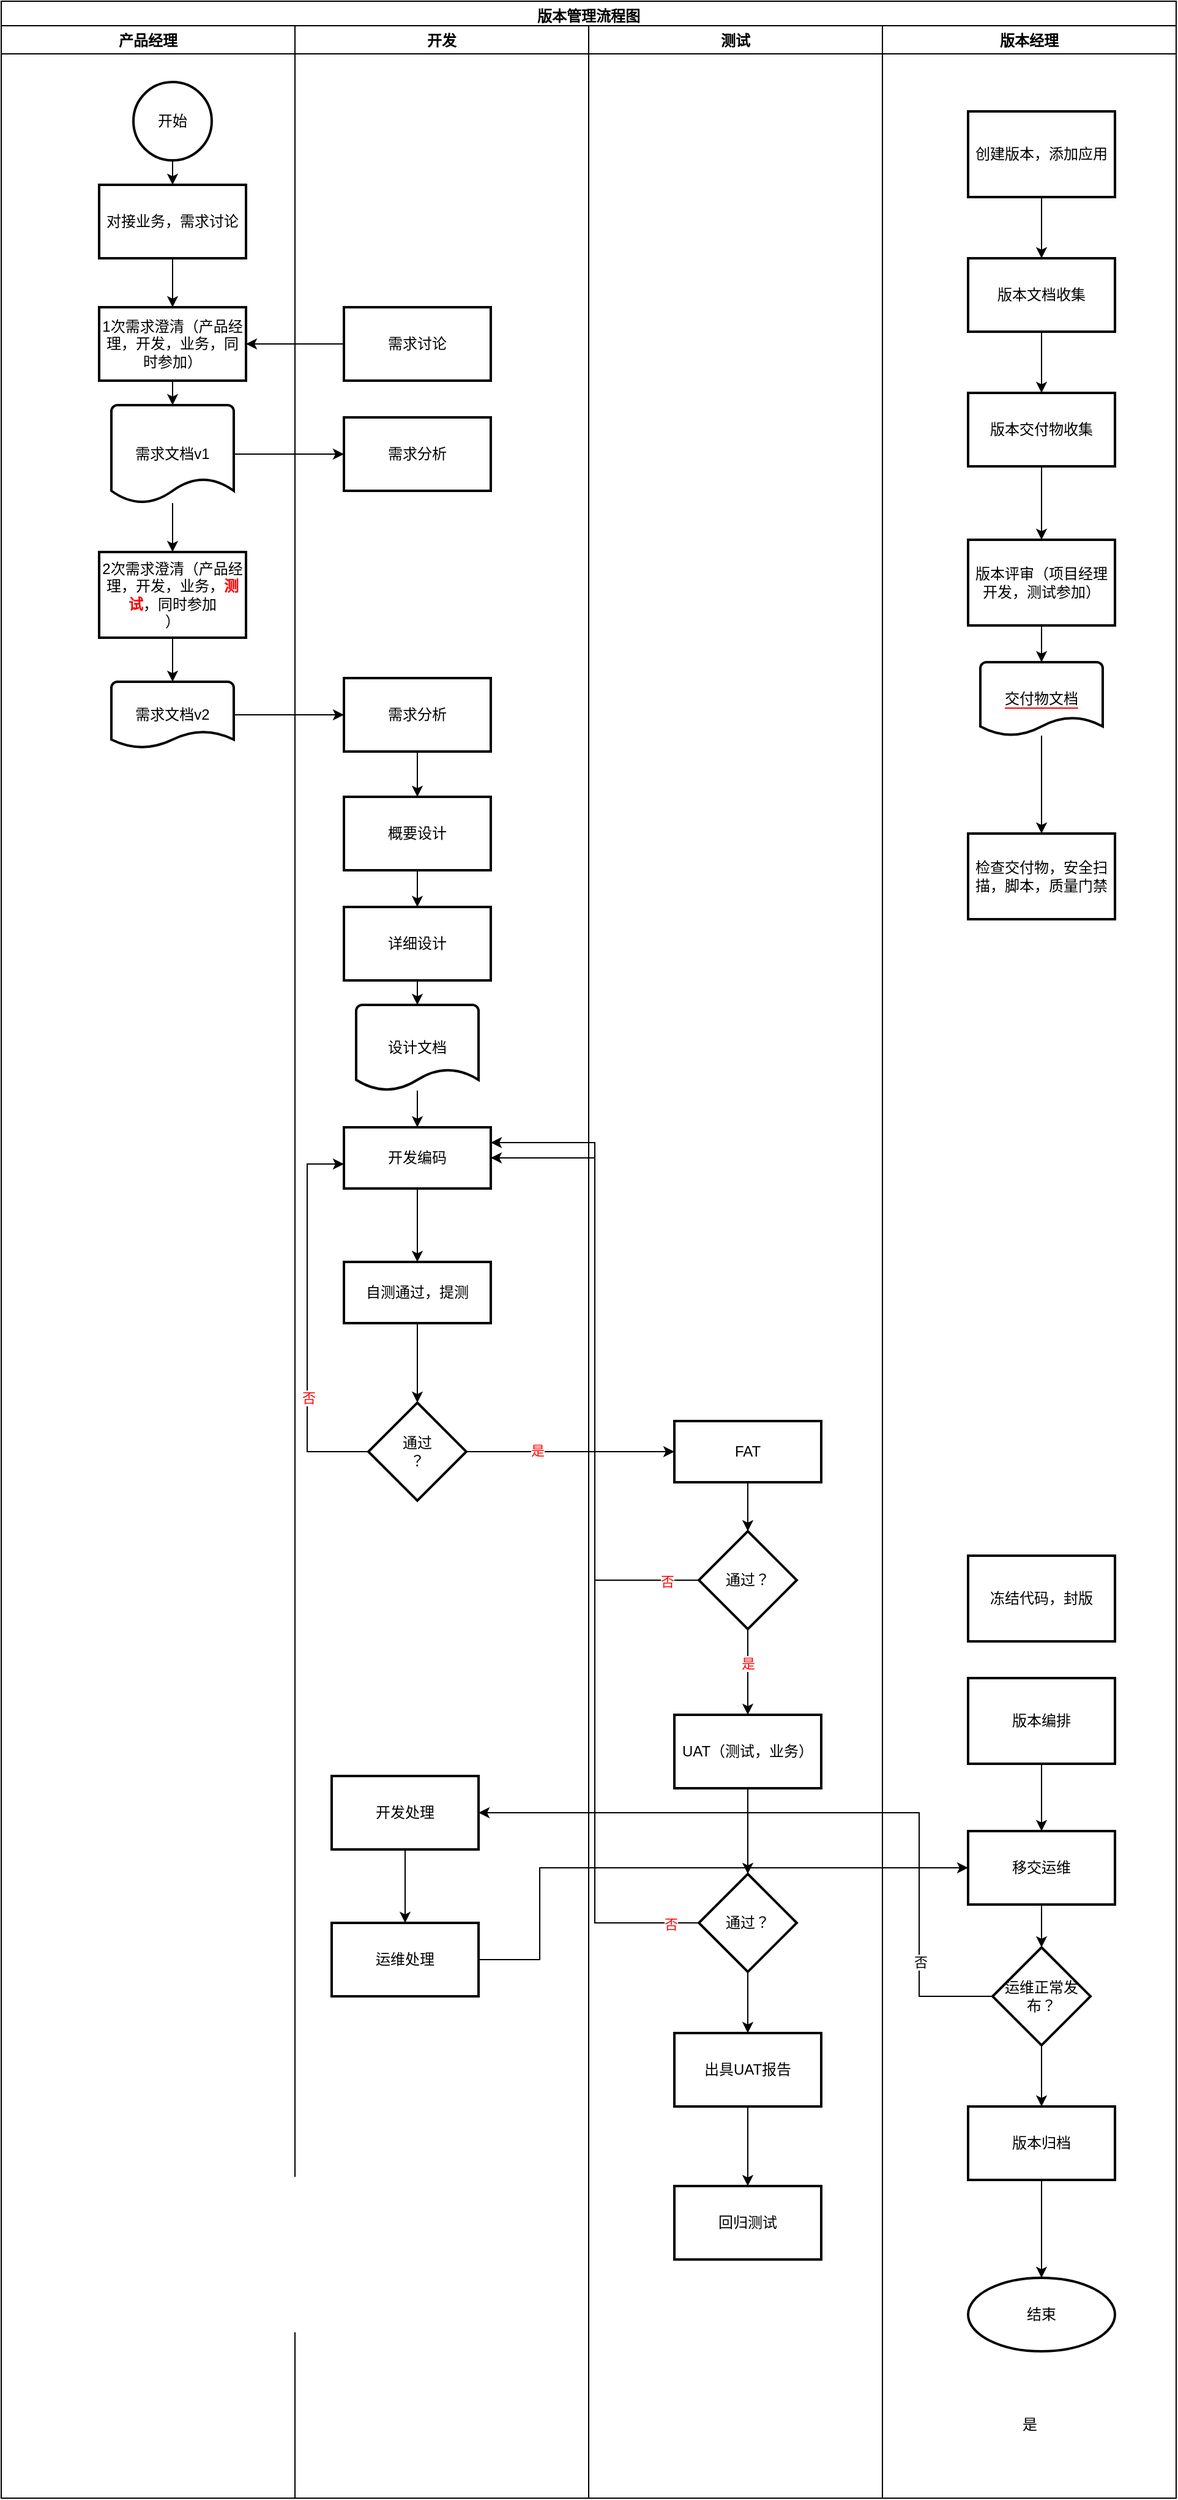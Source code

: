 <mxfile version="20.2.3" type="github">
  <diagram id="prtHgNgQTEPvFCAcTncT" name="Page-1">
    <mxGraphModel dx="2087" dy="2936" grid="1" gridSize="10" guides="1" tooltips="1" connect="1" arrows="1" fold="1" page="1" pageScale="1" pageWidth="827" pageHeight="1169" math="0" shadow="0">
      <root>
        <mxCell id="0" />
        <mxCell id="1" parent="0" />
        <mxCell id="lutoSb2hvt4KpB5OYZrL-9" value="版本管理流程图" style="swimlane;" vertex="1" parent="1">
          <mxGeometry x="-160" y="-1200" width="960" height="2040" as="geometry" />
        </mxCell>
        <mxCell id="lutoSb2hvt4KpB5OYZrL-10" value="开发" style="swimlane;" vertex="1" parent="lutoSb2hvt4KpB5OYZrL-9">
          <mxGeometry x="240" y="20" width="240" height="2020" as="geometry" />
        </mxCell>
        <mxCell id="lutoSb2hvt4KpB5OYZrL-53" value="需求讨论" style="whiteSpace=wrap;html=1;strokeWidth=2;" vertex="1" parent="lutoSb2hvt4KpB5OYZrL-10">
          <mxGeometry x="40" y="230" width="120" height="60" as="geometry" />
        </mxCell>
        <mxCell id="lutoSb2hvt4KpB5OYZrL-60" value="需求分析" style="whiteSpace=wrap;html=1;strokeWidth=2;" vertex="1" parent="lutoSb2hvt4KpB5OYZrL-10">
          <mxGeometry x="40" y="533" width="120" height="60" as="geometry" />
        </mxCell>
        <mxCell id="lutoSb2hvt4KpB5OYZrL-68" value="需求分析" style="whiteSpace=wrap;html=1;strokeWidth=2;" vertex="1" parent="lutoSb2hvt4KpB5OYZrL-10">
          <mxGeometry x="40" y="320" width="120" height="60" as="geometry" />
        </mxCell>
        <mxCell id="lutoSb2hvt4KpB5OYZrL-70" value="概要设计" style="whiteSpace=wrap;html=1;strokeWidth=2;" vertex="1" parent="lutoSb2hvt4KpB5OYZrL-10">
          <mxGeometry x="40" y="630" width="120" height="60" as="geometry" />
        </mxCell>
        <mxCell id="lutoSb2hvt4KpB5OYZrL-72" value="设计文档" style="strokeWidth=2;html=1;shape=mxgraph.flowchart.document2;whiteSpace=wrap;size=0.25;" vertex="1" parent="lutoSb2hvt4KpB5OYZrL-10">
          <mxGeometry x="50" y="800" width="100" height="70" as="geometry" />
        </mxCell>
        <mxCell id="lutoSb2hvt4KpB5OYZrL-74" style="edgeStyle=orthogonalEdgeStyle;rounded=0;orthogonalLoop=1;jettySize=auto;html=1;entryX=0.5;entryY=0;entryDx=0;entryDy=0;entryPerimeter=0;fontColor=#FF0000;" edge="1" parent="lutoSb2hvt4KpB5OYZrL-10" source="lutoSb2hvt4KpB5OYZrL-73" target="lutoSb2hvt4KpB5OYZrL-72">
          <mxGeometry relative="1" as="geometry" />
        </mxCell>
        <mxCell id="lutoSb2hvt4KpB5OYZrL-73" value="详细设计" style="whiteSpace=wrap;html=1;strokeWidth=2;" vertex="1" parent="lutoSb2hvt4KpB5OYZrL-10">
          <mxGeometry x="40" y="720" width="120" height="60" as="geometry" />
        </mxCell>
        <mxCell id="lutoSb2hvt4KpB5OYZrL-71" style="edgeStyle=orthogonalEdgeStyle;rounded=0;orthogonalLoop=1;jettySize=auto;html=1;fontColor=#FF0000;" edge="1" parent="lutoSb2hvt4KpB5OYZrL-10" source="lutoSb2hvt4KpB5OYZrL-70" target="lutoSb2hvt4KpB5OYZrL-73">
          <mxGeometry relative="1" as="geometry">
            <mxPoint x="100" y="760" as="targetPoint" />
          </mxGeometry>
        </mxCell>
        <mxCell id="lutoSb2hvt4KpB5OYZrL-80" value="" style="edgeStyle=orthogonalEdgeStyle;rounded=0;orthogonalLoop=1;jettySize=auto;html=1;fontColor=#FF0000;" edge="1" parent="lutoSb2hvt4KpB5OYZrL-10" source="lutoSb2hvt4KpB5OYZrL-77" target="lutoSb2hvt4KpB5OYZrL-79">
          <mxGeometry relative="1" as="geometry" />
        </mxCell>
        <mxCell id="lutoSb2hvt4KpB5OYZrL-77" value="开发编码" style="whiteSpace=wrap;html=1;strokeWidth=2;" vertex="1" parent="lutoSb2hvt4KpB5OYZrL-10">
          <mxGeometry x="40" y="900" width="120" height="50" as="geometry" />
        </mxCell>
        <mxCell id="lutoSb2hvt4KpB5OYZrL-78" value="" style="edgeStyle=orthogonalEdgeStyle;rounded=0;orthogonalLoop=1;jettySize=auto;html=1;fontColor=#FF0000;" edge="1" parent="lutoSb2hvt4KpB5OYZrL-10" source="lutoSb2hvt4KpB5OYZrL-72" target="lutoSb2hvt4KpB5OYZrL-77">
          <mxGeometry relative="1" as="geometry" />
        </mxCell>
        <mxCell id="lutoSb2hvt4KpB5OYZrL-79" value="自测通过，提测" style="whiteSpace=wrap;html=1;strokeWidth=2;" vertex="1" parent="lutoSb2hvt4KpB5OYZrL-10">
          <mxGeometry x="40" y="1010" width="120" height="50" as="geometry" />
        </mxCell>
        <mxCell id="lutoSb2hvt4KpB5OYZrL-141" value="开发处理" style="whiteSpace=wrap;html=1;strokeWidth=2;" vertex="1" parent="lutoSb2hvt4KpB5OYZrL-10">
          <mxGeometry x="30" y="1430" width="120" height="60" as="geometry" />
        </mxCell>
        <mxCell id="lutoSb2hvt4KpB5OYZrL-143" value="运维处理" style="whiteSpace=wrap;html=1;strokeWidth=2;" vertex="1" parent="lutoSb2hvt4KpB5OYZrL-10">
          <mxGeometry x="30" y="1550" width="120" height="60" as="geometry" />
        </mxCell>
        <mxCell id="lutoSb2hvt4KpB5OYZrL-144" value="" style="edgeStyle=orthogonalEdgeStyle;rounded=0;orthogonalLoop=1;jettySize=auto;html=1;fontColor=#000000;" edge="1" parent="lutoSb2hvt4KpB5OYZrL-10" source="lutoSb2hvt4KpB5OYZrL-141" target="lutoSb2hvt4KpB5OYZrL-143">
          <mxGeometry relative="1" as="geometry" />
        </mxCell>
        <mxCell id="lutoSb2hvt4KpB5OYZrL-11" value="测试" style="swimlane;startSize=23;" vertex="1" parent="lutoSb2hvt4KpB5OYZrL-9">
          <mxGeometry x="480" y="20" width="240" height="2020" as="geometry" />
        </mxCell>
        <mxCell id="lutoSb2hvt4KpB5OYZrL-86" value="FAT" style="whiteSpace=wrap;html=1;strokeWidth=2;" vertex="1" parent="lutoSb2hvt4KpB5OYZrL-11">
          <mxGeometry x="70" y="1140" width="120" height="50" as="geometry" />
        </mxCell>
        <mxCell id="lutoSb2hvt4KpB5OYZrL-100" value="UAT（测试，业务）" style="whiteSpace=wrap;html=1;strokeWidth=2;" vertex="1" parent="lutoSb2hvt4KpB5OYZrL-11">
          <mxGeometry x="70" y="1380" width="120" height="60" as="geometry" />
        </mxCell>
        <mxCell id="lutoSb2hvt4KpB5OYZrL-90" value="通过？" style="rhombus;whiteSpace=wrap;html=1;strokeWidth=2;" vertex="1" parent="lutoSb2hvt4KpB5OYZrL-11">
          <mxGeometry x="90" y="1230" width="80" height="80" as="geometry" />
        </mxCell>
        <mxCell id="lutoSb2hvt4KpB5OYZrL-91" value="" style="edgeStyle=orthogonalEdgeStyle;rounded=0;orthogonalLoop=1;jettySize=auto;html=1;fontColor=#FF0000;" edge="1" parent="lutoSb2hvt4KpB5OYZrL-11" source="lutoSb2hvt4KpB5OYZrL-86" target="lutoSb2hvt4KpB5OYZrL-90">
          <mxGeometry relative="1" as="geometry" />
        </mxCell>
        <mxCell id="lutoSb2hvt4KpB5OYZrL-101" value="" style="edgeStyle=orthogonalEdgeStyle;rounded=0;orthogonalLoop=1;jettySize=auto;html=1;fontColor=#FF0000;" edge="1" parent="lutoSb2hvt4KpB5OYZrL-11" source="lutoSb2hvt4KpB5OYZrL-90" target="lutoSb2hvt4KpB5OYZrL-100">
          <mxGeometry relative="1" as="geometry" />
        </mxCell>
        <mxCell id="lutoSb2hvt4KpB5OYZrL-104" value="是" style="edgeLabel;html=1;align=center;verticalAlign=middle;resizable=0;points=[];fontColor=#FF0000;" vertex="1" connectable="0" parent="lutoSb2hvt4KpB5OYZrL-101">
          <mxGeometry x="-0.218" relative="1" as="geometry">
            <mxPoint as="offset" />
          </mxGeometry>
        </mxCell>
        <mxCell id="lutoSb2hvt4KpB5OYZrL-108" value="出具UAT报告" style="whiteSpace=wrap;html=1;strokeWidth=2;" vertex="1" parent="lutoSb2hvt4KpB5OYZrL-11">
          <mxGeometry x="70" y="1640" width="120" height="60" as="geometry" />
        </mxCell>
        <mxCell id="lutoSb2hvt4KpB5OYZrL-124" value="回归测试" style="whiteSpace=wrap;html=1;strokeWidth=2;" vertex="1" parent="lutoSb2hvt4KpB5OYZrL-11">
          <mxGeometry x="70" y="1765" width="120" height="60" as="geometry" />
        </mxCell>
        <mxCell id="lutoSb2hvt4KpB5OYZrL-125" value="" style="edgeStyle=orthogonalEdgeStyle;rounded=0;orthogonalLoop=1;jettySize=auto;html=1;fontColor=#000000;" edge="1" parent="lutoSb2hvt4KpB5OYZrL-11" source="lutoSb2hvt4KpB5OYZrL-108" target="lutoSb2hvt4KpB5OYZrL-124">
          <mxGeometry relative="1" as="geometry" />
        </mxCell>
        <mxCell id="lutoSb2hvt4KpB5OYZrL-16" value="版本经理" style="swimlane;" vertex="1" parent="lutoSb2hvt4KpB5OYZrL-9">
          <mxGeometry x="720" y="20" width="240" height="2020" as="geometry" />
        </mxCell>
        <mxCell id="lutoSb2hvt4KpB5OYZrL-113" style="edgeStyle=orthogonalEdgeStyle;rounded=0;orthogonalLoop=1;jettySize=auto;html=1;entryX=0.5;entryY=0;entryDx=0;entryDy=0;fontColor=#FF0000;" edge="1" parent="lutoSb2hvt4KpB5OYZrL-16" source="lutoSb2hvt4KpB5OYZrL-84" target="lutoSb2hvt4KpB5OYZrL-85">
          <mxGeometry relative="1" as="geometry" />
        </mxCell>
        <mxCell id="lutoSb2hvt4KpB5OYZrL-84" value="创建版本，添加应用" style="whiteSpace=wrap;html=1;strokeWidth=2;" vertex="1" parent="lutoSb2hvt4KpB5OYZrL-16">
          <mxGeometry x="70" y="70" width="120" height="70" as="geometry" />
        </mxCell>
        <mxCell id="lutoSb2hvt4KpB5OYZrL-114" style="edgeStyle=orthogonalEdgeStyle;rounded=0;orthogonalLoop=1;jettySize=auto;html=1;exitX=0.5;exitY=1;exitDx=0;exitDy=0;entryX=0.5;entryY=0;entryDx=0;entryDy=0;fontColor=#FF0000;" edge="1" parent="lutoSb2hvt4KpB5OYZrL-16" source="lutoSb2hvt4KpB5OYZrL-85" target="lutoSb2hvt4KpB5OYZrL-102">
          <mxGeometry relative="1" as="geometry" />
        </mxCell>
        <mxCell id="lutoSb2hvt4KpB5OYZrL-85" value="版本文档收集" style="whiteSpace=wrap;html=1;strokeWidth=2;" vertex="1" parent="lutoSb2hvt4KpB5OYZrL-16">
          <mxGeometry x="70" y="190" width="120" height="60" as="geometry" />
        </mxCell>
        <mxCell id="lutoSb2hvt4KpB5OYZrL-115" style="edgeStyle=orthogonalEdgeStyle;rounded=0;orthogonalLoop=1;jettySize=auto;html=1;exitX=0.5;exitY=1;exitDx=0;exitDy=0;entryX=0.5;entryY=0;entryDx=0;entryDy=0;fontColor=#FF0000;" edge="1" parent="lutoSb2hvt4KpB5OYZrL-16" source="lutoSb2hvt4KpB5OYZrL-102" target="lutoSb2hvt4KpB5OYZrL-103">
          <mxGeometry relative="1" as="geometry" />
        </mxCell>
        <mxCell id="lutoSb2hvt4KpB5OYZrL-102" value="版本交付物收集" style="whiteSpace=wrap;html=1;strokeWidth=2;" vertex="1" parent="lutoSb2hvt4KpB5OYZrL-16">
          <mxGeometry x="70" y="300" width="120" height="60" as="geometry" />
        </mxCell>
        <mxCell id="lutoSb2hvt4KpB5OYZrL-117" style="edgeStyle=orthogonalEdgeStyle;rounded=0;orthogonalLoop=1;jettySize=auto;html=1;entryX=0.5;entryY=0;entryDx=0;entryDy=0;entryPerimeter=0;fontColor=#FF0000;" edge="1" parent="lutoSb2hvt4KpB5OYZrL-16" source="lutoSb2hvt4KpB5OYZrL-103" target="lutoSb2hvt4KpB5OYZrL-116">
          <mxGeometry relative="1" as="geometry" />
        </mxCell>
        <mxCell id="lutoSb2hvt4KpB5OYZrL-103" value="版本评审（项目经理开发，测试参加）" style="whiteSpace=wrap;html=1;strokeWidth=2;" vertex="1" parent="lutoSb2hvt4KpB5OYZrL-16">
          <mxGeometry x="70" y="420" width="120" height="70" as="geometry" />
        </mxCell>
        <mxCell id="lutoSb2hvt4KpB5OYZrL-119" value="" style="edgeStyle=orthogonalEdgeStyle;rounded=0;orthogonalLoop=1;jettySize=auto;html=1;fontColor=#000000;entryX=0.5;entryY=0;entryDx=0;entryDy=0;" edge="1" parent="lutoSb2hvt4KpB5OYZrL-16" source="lutoSb2hvt4KpB5OYZrL-116" target="lutoSb2hvt4KpB5OYZrL-120">
          <mxGeometry relative="1" as="geometry">
            <mxPoint x="130" y="660" as="targetPoint" />
          </mxGeometry>
        </mxCell>
        <mxCell id="lutoSb2hvt4KpB5OYZrL-116" value="&lt;font style=&quot;background-color: rgb(255, 255, 255);&quot; color=&quot;#000000&quot;&gt;交付物文档&lt;/font&gt;" style="strokeWidth=2;html=1;shape=mxgraph.flowchart.document2;whiteSpace=wrap;size=0.25;labelBackgroundColor=#FF0000;fontColor=#FF0000;align=center;" vertex="1" parent="lutoSb2hvt4KpB5OYZrL-16">
          <mxGeometry x="80" y="520" width="100" height="60" as="geometry" />
        </mxCell>
        <mxCell id="lutoSb2hvt4KpB5OYZrL-120" value="检查交付物，安全扫描，脚本，质量门禁" style="whiteSpace=wrap;html=1;strokeWidth=2;" vertex="1" parent="lutoSb2hvt4KpB5OYZrL-16">
          <mxGeometry x="70" y="660" width="120" height="70" as="geometry" />
        </mxCell>
        <mxCell id="lutoSb2hvt4KpB5OYZrL-122" value="冻结代码，封版" style="whiteSpace=wrap;html=1;strokeWidth=2;" vertex="1" parent="lutoSb2hvt4KpB5OYZrL-16">
          <mxGeometry x="70" y="1250" width="120" height="70" as="geometry" />
        </mxCell>
        <mxCell id="lutoSb2hvt4KpB5OYZrL-126" value="版本编排" style="whiteSpace=wrap;html=1;strokeWidth=2;" vertex="1" parent="lutoSb2hvt4KpB5OYZrL-16">
          <mxGeometry x="70" y="1350" width="120" height="70" as="geometry" />
        </mxCell>
        <mxCell id="lutoSb2hvt4KpB5OYZrL-132" value="" style="edgeStyle=orthogonalEdgeStyle;rounded=0;orthogonalLoop=1;jettySize=auto;html=1;fontColor=#000000;" edge="1" parent="lutoSb2hvt4KpB5OYZrL-16" source="lutoSb2hvt4KpB5OYZrL-127" target="lutoSb2hvt4KpB5OYZrL-131">
          <mxGeometry relative="1" as="geometry" />
        </mxCell>
        <mxCell id="lutoSb2hvt4KpB5OYZrL-127" value="移交运维" style="whiteSpace=wrap;html=1;strokeWidth=2;" vertex="1" parent="lutoSb2hvt4KpB5OYZrL-16">
          <mxGeometry x="70" y="1475" width="120" height="60" as="geometry" />
        </mxCell>
        <mxCell id="lutoSb2hvt4KpB5OYZrL-128" value="" style="edgeStyle=orthogonalEdgeStyle;rounded=0;orthogonalLoop=1;jettySize=auto;html=1;fontColor=#000000;" edge="1" parent="lutoSb2hvt4KpB5OYZrL-16" source="lutoSb2hvt4KpB5OYZrL-126" target="lutoSb2hvt4KpB5OYZrL-127">
          <mxGeometry relative="1" as="geometry" />
        </mxCell>
        <mxCell id="lutoSb2hvt4KpB5OYZrL-131" value="运维正常发布？" style="rhombus;whiteSpace=wrap;html=1;strokeWidth=2;" vertex="1" parent="lutoSb2hvt4KpB5OYZrL-16">
          <mxGeometry x="90" y="1570" width="80" height="80" as="geometry" />
        </mxCell>
        <mxCell id="lutoSb2hvt4KpB5OYZrL-139" value="" style="edgeStyle=orthogonalEdgeStyle;rounded=0;orthogonalLoop=1;jettySize=auto;html=1;fontColor=#000000;" edge="1" parent="lutoSb2hvt4KpB5OYZrL-16" source="lutoSb2hvt4KpB5OYZrL-135" target="lutoSb2hvt4KpB5OYZrL-138">
          <mxGeometry relative="1" as="geometry" />
        </mxCell>
        <mxCell id="lutoSb2hvt4KpB5OYZrL-135" value="版本归档" style="whiteSpace=wrap;html=1;strokeWidth=2;" vertex="1" parent="lutoSb2hvt4KpB5OYZrL-16">
          <mxGeometry x="70" y="1700" width="120" height="60" as="geometry" />
        </mxCell>
        <mxCell id="lutoSb2hvt4KpB5OYZrL-136" value="" style="edgeStyle=orthogonalEdgeStyle;rounded=0;orthogonalLoop=1;jettySize=auto;html=1;fontColor=#000000;" edge="1" parent="lutoSb2hvt4KpB5OYZrL-16" source="lutoSb2hvt4KpB5OYZrL-131" target="lutoSb2hvt4KpB5OYZrL-135">
          <mxGeometry relative="1" as="geometry" />
        </mxCell>
        <mxCell id="lutoSb2hvt4KpB5OYZrL-138" value="结束" style="ellipse;whiteSpace=wrap;html=1;strokeWidth=2;" vertex="1" parent="lutoSb2hvt4KpB5OYZrL-16">
          <mxGeometry x="70" y="1840" width="120" height="60" as="geometry" />
        </mxCell>
        <mxCell id="lutoSb2hvt4KpB5OYZrL-21" value="产品经理" style="swimlane;" vertex="1" parent="lutoSb2hvt4KpB5OYZrL-9">
          <mxGeometry y="20" width="240" height="2020" as="geometry" />
        </mxCell>
        <mxCell id="lutoSb2hvt4KpB5OYZrL-22" value="开始&lt;br&gt;" style="strokeWidth=2;html=1;shape=mxgraph.flowchart.start_2;whiteSpace=wrap;" vertex="1" parent="lutoSb2hvt4KpB5OYZrL-21">
          <mxGeometry x="108" y="46" width="64" height="64" as="geometry" />
        </mxCell>
        <mxCell id="lutoSb2hvt4KpB5OYZrL-29" value="对接业务，需求讨论" style="whiteSpace=wrap;html=1;strokeWidth=2;" vertex="1" parent="lutoSb2hvt4KpB5OYZrL-21">
          <mxGeometry x="80" y="130" width="120" height="60" as="geometry" />
        </mxCell>
        <mxCell id="lutoSb2hvt4KpB5OYZrL-30" value="" style="edgeStyle=orthogonalEdgeStyle;rounded=0;orthogonalLoop=1;jettySize=auto;html=1;" edge="1" parent="lutoSb2hvt4KpB5OYZrL-21" source="lutoSb2hvt4KpB5OYZrL-22" target="lutoSb2hvt4KpB5OYZrL-29">
          <mxGeometry relative="1" as="geometry" />
        </mxCell>
        <mxCell id="lutoSb2hvt4KpB5OYZrL-31" value="1次需求澄清（产品经理，开发，业务，同时参加）" style="whiteSpace=wrap;html=1;strokeWidth=2;" vertex="1" parent="lutoSb2hvt4KpB5OYZrL-21">
          <mxGeometry x="80" y="230" width="120" height="60" as="geometry" />
        </mxCell>
        <mxCell id="lutoSb2hvt4KpB5OYZrL-32" value="" style="edgeStyle=orthogonalEdgeStyle;rounded=0;orthogonalLoop=1;jettySize=auto;html=1;" edge="1" parent="lutoSb2hvt4KpB5OYZrL-21" source="lutoSb2hvt4KpB5OYZrL-29" target="lutoSb2hvt4KpB5OYZrL-31">
          <mxGeometry relative="1" as="geometry" />
        </mxCell>
        <mxCell id="lutoSb2hvt4KpB5OYZrL-63" style="edgeStyle=orthogonalEdgeStyle;rounded=0;orthogonalLoop=1;jettySize=auto;html=1;entryX=0.5;entryY=0;entryDx=0;entryDy=0;entryPerimeter=0;fontColor=#FF0000;" edge="1" parent="lutoSb2hvt4KpB5OYZrL-21" source="lutoSb2hvt4KpB5OYZrL-55" target="lutoSb2hvt4KpB5OYZrL-58">
          <mxGeometry relative="1" as="geometry" />
        </mxCell>
        <mxCell id="lutoSb2hvt4KpB5OYZrL-55" value="2次需求澄清（产品经理，开发，业务，&lt;b&gt;&lt;font color=&quot;#ff0000&quot;&gt;测试&lt;/font&gt;&lt;/b&gt;，同时参加&lt;br&gt;）" style="whiteSpace=wrap;html=1;strokeWidth=2;" vertex="1" parent="lutoSb2hvt4KpB5OYZrL-21">
          <mxGeometry x="80" y="430" width="120" height="70" as="geometry" />
        </mxCell>
        <mxCell id="lutoSb2hvt4KpB5OYZrL-58" value="需求文档v2" style="strokeWidth=2;html=1;shape=mxgraph.flowchart.document2;whiteSpace=wrap;size=0.25;" vertex="1" parent="lutoSb2hvt4KpB5OYZrL-21">
          <mxGeometry x="90" y="536" width="100" height="54" as="geometry" />
        </mxCell>
        <mxCell id="lutoSb2hvt4KpB5OYZrL-64" style="edgeStyle=orthogonalEdgeStyle;rounded=0;orthogonalLoop=1;jettySize=auto;html=1;entryX=0.5;entryY=0;entryDx=0;entryDy=0;fontColor=#FF0000;" edge="1" parent="lutoSb2hvt4KpB5OYZrL-21" source="lutoSb2hvt4KpB5OYZrL-34" target="lutoSb2hvt4KpB5OYZrL-55">
          <mxGeometry relative="1" as="geometry" />
        </mxCell>
        <mxCell id="lutoSb2hvt4KpB5OYZrL-34" value="需求文档v1" style="strokeWidth=2;html=1;shape=mxgraph.flowchart.document2;whiteSpace=wrap;size=0.25;" vertex="1" parent="lutoSb2hvt4KpB5OYZrL-21">
          <mxGeometry x="90" y="310" width="100" height="80" as="geometry" />
        </mxCell>
        <mxCell id="lutoSb2hvt4KpB5OYZrL-33" style="edgeStyle=orthogonalEdgeStyle;rounded=0;orthogonalLoop=1;jettySize=auto;html=1;" edge="1" parent="lutoSb2hvt4KpB5OYZrL-21" source="lutoSb2hvt4KpB5OYZrL-31" target="lutoSb2hvt4KpB5OYZrL-34">
          <mxGeometry relative="1" as="geometry">
            <mxPoint x="370" y="260" as="targetPoint" />
          </mxGeometry>
        </mxCell>
        <mxCell id="lutoSb2hvt4KpB5OYZrL-61" value="" style="edgeStyle=orthogonalEdgeStyle;rounded=0;orthogonalLoop=1;jettySize=auto;html=1;fontColor=#FF0000;" edge="1" parent="lutoSb2hvt4KpB5OYZrL-9" source="lutoSb2hvt4KpB5OYZrL-58" target="lutoSb2hvt4KpB5OYZrL-60">
          <mxGeometry relative="1" as="geometry" />
        </mxCell>
        <mxCell id="lutoSb2hvt4KpB5OYZrL-66" style="edgeStyle=orthogonalEdgeStyle;rounded=0;orthogonalLoop=1;jettySize=auto;html=1;fontColor=#FF0000;" edge="1" parent="lutoSb2hvt4KpB5OYZrL-9" source="lutoSb2hvt4KpB5OYZrL-53" target="lutoSb2hvt4KpB5OYZrL-31">
          <mxGeometry relative="1" as="geometry" />
        </mxCell>
        <mxCell id="lutoSb2hvt4KpB5OYZrL-92" style="edgeStyle=orthogonalEdgeStyle;rounded=0;orthogonalLoop=1;jettySize=auto;html=1;entryX=1;entryY=0.25;entryDx=0;entryDy=0;fontColor=#FF0000;" edge="1" parent="lutoSb2hvt4KpB5OYZrL-9" source="lutoSb2hvt4KpB5OYZrL-90" target="lutoSb2hvt4KpB5OYZrL-77">
          <mxGeometry relative="1" as="geometry" />
        </mxCell>
        <mxCell id="lutoSb2hvt4KpB5OYZrL-93" value="否" style="edgeLabel;html=1;align=center;verticalAlign=middle;resizable=0;points=[];fontColor=#FF0000;" vertex="1" connectable="0" parent="lutoSb2hvt4KpB5OYZrL-92">
          <mxGeometry x="-0.902" y="1" relative="1" as="geometry">
            <mxPoint as="offset" />
          </mxGeometry>
        </mxCell>
        <mxCell id="lutoSb2hvt4KpB5OYZrL-140" style="edgeStyle=orthogonalEdgeStyle;rounded=0;orthogonalLoop=1;jettySize=auto;html=1;fontColor=#000000;entryX=1;entryY=0.5;entryDx=0;entryDy=0;" edge="1" parent="lutoSb2hvt4KpB5OYZrL-9" source="lutoSb2hvt4KpB5OYZrL-131" target="lutoSb2hvt4KpB5OYZrL-141">
          <mxGeometry relative="1" as="geometry">
            <mxPoint x="370" y="1920" as="targetPoint" />
            <Array as="points">
              <mxPoint x="750" y="1630" />
              <mxPoint x="750" y="1480" />
            </Array>
          </mxGeometry>
        </mxCell>
        <mxCell id="lutoSb2hvt4KpB5OYZrL-146" value="否" style="edgeLabel;html=1;align=center;verticalAlign=middle;resizable=0;points=[];fontColor=#000000;" vertex="1" connectable="0" parent="lutoSb2hvt4KpB5OYZrL-140">
          <mxGeometry x="-0.69" y="-1" relative="1" as="geometry">
            <mxPoint as="offset" />
          </mxGeometry>
        </mxCell>
        <mxCell id="lutoSb2hvt4KpB5OYZrL-145" style="edgeStyle=orthogonalEdgeStyle;rounded=0;orthogonalLoop=1;jettySize=auto;html=1;entryX=0;entryY=0.5;entryDx=0;entryDy=0;fontColor=#000000;" edge="1" parent="lutoSb2hvt4KpB5OYZrL-9" source="lutoSb2hvt4KpB5OYZrL-143" target="lutoSb2hvt4KpB5OYZrL-127">
          <mxGeometry relative="1" as="geometry">
            <Array as="points">
              <mxPoint x="440" y="1600" />
              <mxPoint x="440" y="1525" />
            </Array>
          </mxGeometry>
        </mxCell>
        <mxCell id="lutoSb2hvt4KpB5OYZrL-67" style="edgeStyle=orthogonalEdgeStyle;rounded=0;orthogonalLoop=1;jettySize=auto;html=1;fontColor=#FF0000;" edge="1" parent="1" source="lutoSb2hvt4KpB5OYZrL-34">
          <mxGeometry relative="1" as="geometry">
            <mxPoint x="120" y="-830" as="targetPoint" />
          </mxGeometry>
        </mxCell>
        <mxCell id="lutoSb2hvt4KpB5OYZrL-69" style="edgeStyle=orthogonalEdgeStyle;rounded=0;orthogonalLoop=1;jettySize=auto;html=1;fontColor=#FF0000;" edge="1" parent="1" source="lutoSb2hvt4KpB5OYZrL-60">
          <mxGeometry relative="1" as="geometry">
            <mxPoint x="180" y="-550" as="targetPoint" />
          </mxGeometry>
        </mxCell>
        <mxCell id="lutoSb2hvt4KpB5OYZrL-89" style="edgeStyle=orthogonalEdgeStyle;rounded=0;orthogonalLoop=1;jettySize=auto;html=1;fontColor=#FF0000;entryX=0;entryY=0.5;entryDx=0;entryDy=0;" edge="1" parent="1" source="lutoSb2hvt4KpB5OYZrL-87" target="lutoSb2hvt4KpB5OYZrL-86">
          <mxGeometry relative="1" as="geometry">
            <mxPoint x="380" y="-15" as="targetPoint" />
          </mxGeometry>
        </mxCell>
        <mxCell id="lutoSb2hvt4KpB5OYZrL-94" value="是" style="edgeLabel;html=1;align=center;verticalAlign=middle;resizable=0;points=[];fontColor=#FF0000;" vertex="1" connectable="0" parent="lutoSb2hvt4KpB5OYZrL-89">
          <mxGeometry x="-0.318" y="1" relative="1" as="geometry">
            <mxPoint as="offset" />
          </mxGeometry>
        </mxCell>
        <mxCell id="lutoSb2hvt4KpB5OYZrL-98" style="edgeStyle=orthogonalEdgeStyle;rounded=0;orthogonalLoop=1;jettySize=auto;html=1;exitX=0;exitY=0.5;exitDx=0;exitDy=0;fontColor=#FF0000;" edge="1" parent="1" source="lutoSb2hvt4KpB5OYZrL-87" target="lutoSb2hvt4KpB5OYZrL-77">
          <mxGeometry relative="1" as="geometry">
            <mxPoint x="103" y="-228" as="targetPoint" />
            <Array as="points">
              <mxPoint x="90" y="-15" />
              <mxPoint x="90" y="-250" />
            </Array>
          </mxGeometry>
        </mxCell>
        <mxCell id="lutoSb2hvt4KpB5OYZrL-99" value="否" style="edgeLabel;html=1;align=center;verticalAlign=middle;resizable=0;points=[];fontColor=#FF0000;" vertex="1" connectable="0" parent="lutoSb2hvt4KpB5OYZrL-98">
          <mxGeometry x="-0.403" y="-1" relative="1" as="geometry">
            <mxPoint as="offset" />
          </mxGeometry>
        </mxCell>
        <mxCell id="lutoSb2hvt4KpB5OYZrL-87" value="通过&lt;br&gt;？" style="rhombus;whiteSpace=wrap;html=1;strokeWidth=2;" vertex="1" parent="1">
          <mxGeometry x="140" y="-55" width="80" height="80" as="geometry" />
        </mxCell>
        <mxCell id="lutoSb2hvt4KpB5OYZrL-88" value="" style="edgeStyle=orthogonalEdgeStyle;rounded=0;orthogonalLoop=1;jettySize=auto;html=1;fontColor=#FF0000;" edge="1" parent="1" source="lutoSb2hvt4KpB5OYZrL-79" target="lutoSb2hvt4KpB5OYZrL-87">
          <mxGeometry relative="1" as="geometry" />
        </mxCell>
        <mxCell id="lutoSb2hvt4KpB5OYZrL-109" value="" style="edgeStyle=orthogonalEdgeStyle;rounded=0;orthogonalLoop=1;jettySize=auto;html=1;fontColor=#FF0000;" edge="1" parent="1" source="lutoSb2hvt4KpB5OYZrL-106" target="lutoSb2hvt4KpB5OYZrL-108">
          <mxGeometry relative="1" as="geometry" />
        </mxCell>
        <mxCell id="lutoSb2hvt4KpB5OYZrL-110" style="edgeStyle=orthogonalEdgeStyle;rounded=0;orthogonalLoop=1;jettySize=auto;html=1;entryX=1;entryY=0.5;entryDx=0;entryDy=0;fontColor=#FF0000;" edge="1" parent="1" source="lutoSb2hvt4KpB5OYZrL-106" target="lutoSb2hvt4KpB5OYZrL-77">
          <mxGeometry relative="1" as="geometry" />
        </mxCell>
        <mxCell id="lutoSb2hvt4KpB5OYZrL-112" value="否" style="edgeLabel;html=1;align=center;verticalAlign=middle;resizable=0;points=[];fontColor=#FF0000;" vertex="1" connectable="0" parent="lutoSb2hvt4KpB5OYZrL-110">
          <mxGeometry x="-0.942" y="1" relative="1" as="geometry">
            <mxPoint as="offset" />
          </mxGeometry>
        </mxCell>
        <mxCell id="lutoSb2hvt4KpB5OYZrL-106" value="通过？" style="rhombus;whiteSpace=wrap;html=1;strokeWidth=2;" vertex="1" parent="1">
          <mxGeometry x="410" y="330" width="80" height="80" as="geometry" />
        </mxCell>
        <mxCell id="lutoSb2hvt4KpB5OYZrL-107" value="" style="edgeStyle=orthogonalEdgeStyle;rounded=0;orthogonalLoop=1;jettySize=auto;html=1;fontColor=#FF0000;" edge="1" parent="1" source="lutoSb2hvt4KpB5OYZrL-100" target="lutoSb2hvt4KpB5OYZrL-106">
          <mxGeometry relative="1" as="geometry" />
        </mxCell>
        <mxCell id="lutoSb2hvt4KpB5OYZrL-137" value="是" style="text;html=1;align=center;verticalAlign=middle;resizable=0;points=[];autosize=1;strokeColor=none;fillColor=none;fontColor=#000000;" vertex="1" parent="1">
          <mxGeometry x="660" y="765" width="40" height="30" as="geometry" />
        </mxCell>
      </root>
    </mxGraphModel>
  </diagram>
</mxfile>
